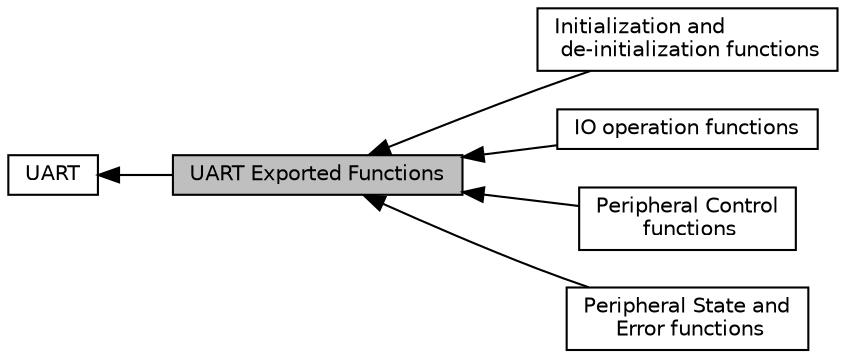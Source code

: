 digraph "UART Exported Functions"
{
  edge [fontname="Helvetica",fontsize="10",labelfontname="Helvetica",labelfontsize="10"];
  node [fontname="Helvetica",fontsize="10",shape=box];
  rankdir=LR;
  Node2 [label="UART",height=0.2,width=0.4,color="black", fillcolor="white", style="filled",URL="$group__UART.html",tooltip="HAL UART module driver."];
  Node1 [label="UART Exported Functions",height=0.2,width=0.4,color="black", fillcolor="grey75", style="filled", fontcolor="black",tooltip=" "];
  Node3 [label="Initialization and\l de-initialization functions",height=0.2,width=0.4,color="black", fillcolor="white", style="filled",URL="$group__UART__Exported__Functions__Group1.html",tooltip=" "];
  Node4 [label="IO operation functions",height=0.2,width=0.4,color="black", fillcolor="white", style="filled",URL="$group__UART__Exported__Functions__Group2.html",tooltip=" "];
  Node5 [label="Peripheral Control\l functions",height=0.2,width=0.4,color="black", fillcolor="white", style="filled",URL="$group__UART__Exported__Functions__Group3.html",tooltip=" "];
  Node6 [label="Peripheral State and\l Error functions",height=0.2,width=0.4,color="black", fillcolor="white", style="filled",URL="$group__UART__Exported__Functions__Group4.html",tooltip=" "];
  Node2->Node1 [shape=plaintext, dir="back", style="solid"];
  Node1->Node3 [shape=plaintext, dir="back", style="solid"];
  Node1->Node4 [shape=plaintext, dir="back", style="solid"];
  Node1->Node5 [shape=plaintext, dir="back", style="solid"];
  Node1->Node6 [shape=plaintext, dir="back", style="solid"];
}
